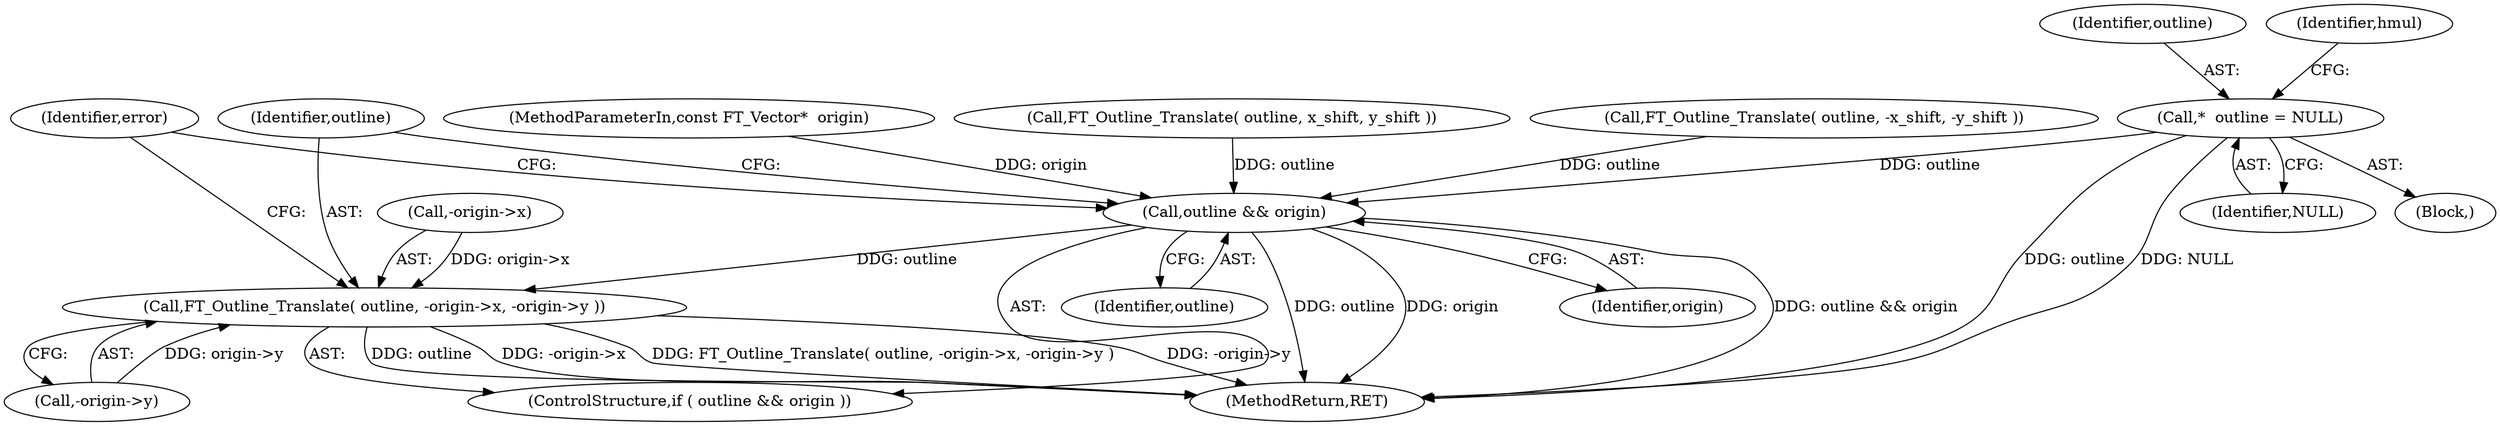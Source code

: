 digraph "0_savannah_6305b869d86ff415a33576df6d43729673c66eee_0@pointer" {
"1000126" [label="(Call,*  outline = NULL)"];
"1000638" [label="(Call,outline && origin)"];
"1000641" [label="(Call,FT_Outline_Translate( outline, -origin->x, -origin->y ))"];
"1000637" [label="(ControlStructure,if ( outline && origin ))"];
"1000445" [label="(Call,FT_Outline_Translate( outline, -x_shift, -y_shift ))"];
"1000641" [label="(Call,FT_Outline_Translate( outline, -origin->x, -origin->y ))"];
"1000127" [label="(Identifier,outline)"];
"1000121" [label="(MethodParameterIn,const FT_Vector*  origin)"];
"1000139" [label="(Identifier,hmul)"];
"1000128" [label="(Identifier,NULL)"];
"1000638" [label="(Call,outline && origin)"];
"1000640" [label="(Identifier,origin)"];
"1000639" [label="(Identifier,outline)"];
"1000653" [label="(MethodReturn,RET)"];
"1000647" [label="(Call,-origin->y)"];
"1000126" [label="(Call,*  outline = NULL)"];
"1000652" [label="(Identifier,error)"];
"1000600" [label="(Call,FT_Outline_Translate( outline, x_shift, y_shift ))"];
"1000643" [label="(Call,-origin->x)"];
"1000123" [label="(Block,)"];
"1000642" [label="(Identifier,outline)"];
"1000126" -> "1000123"  [label="AST: "];
"1000126" -> "1000128"  [label="CFG: "];
"1000127" -> "1000126"  [label="AST: "];
"1000128" -> "1000126"  [label="AST: "];
"1000139" -> "1000126"  [label="CFG: "];
"1000126" -> "1000653"  [label="DDG: outline"];
"1000126" -> "1000653"  [label="DDG: NULL"];
"1000126" -> "1000638"  [label="DDG: outline"];
"1000638" -> "1000637"  [label="AST: "];
"1000638" -> "1000639"  [label="CFG: "];
"1000638" -> "1000640"  [label="CFG: "];
"1000639" -> "1000638"  [label="AST: "];
"1000640" -> "1000638"  [label="AST: "];
"1000642" -> "1000638"  [label="CFG: "];
"1000652" -> "1000638"  [label="CFG: "];
"1000638" -> "1000653"  [label="DDG: outline && origin"];
"1000638" -> "1000653"  [label="DDG: outline"];
"1000638" -> "1000653"  [label="DDG: origin"];
"1000445" -> "1000638"  [label="DDG: outline"];
"1000600" -> "1000638"  [label="DDG: outline"];
"1000121" -> "1000638"  [label="DDG: origin"];
"1000638" -> "1000641"  [label="DDG: outline"];
"1000641" -> "1000637"  [label="AST: "];
"1000641" -> "1000647"  [label="CFG: "];
"1000642" -> "1000641"  [label="AST: "];
"1000643" -> "1000641"  [label="AST: "];
"1000647" -> "1000641"  [label="AST: "];
"1000652" -> "1000641"  [label="CFG: "];
"1000641" -> "1000653"  [label="DDG: -origin->x"];
"1000641" -> "1000653"  [label="DDG: FT_Outline_Translate( outline, -origin->x, -origin->y )"];
"1000641" -> "1000653"  [label="DDG: -origin->y"];
"1000641" -> "1000653"  [label="DDG: outline"];
"1000643" -> "1000641"  [label="DDG: origin->x"];
"1000647" -> "1000641"  [label="DDG: origin->y"];
}
